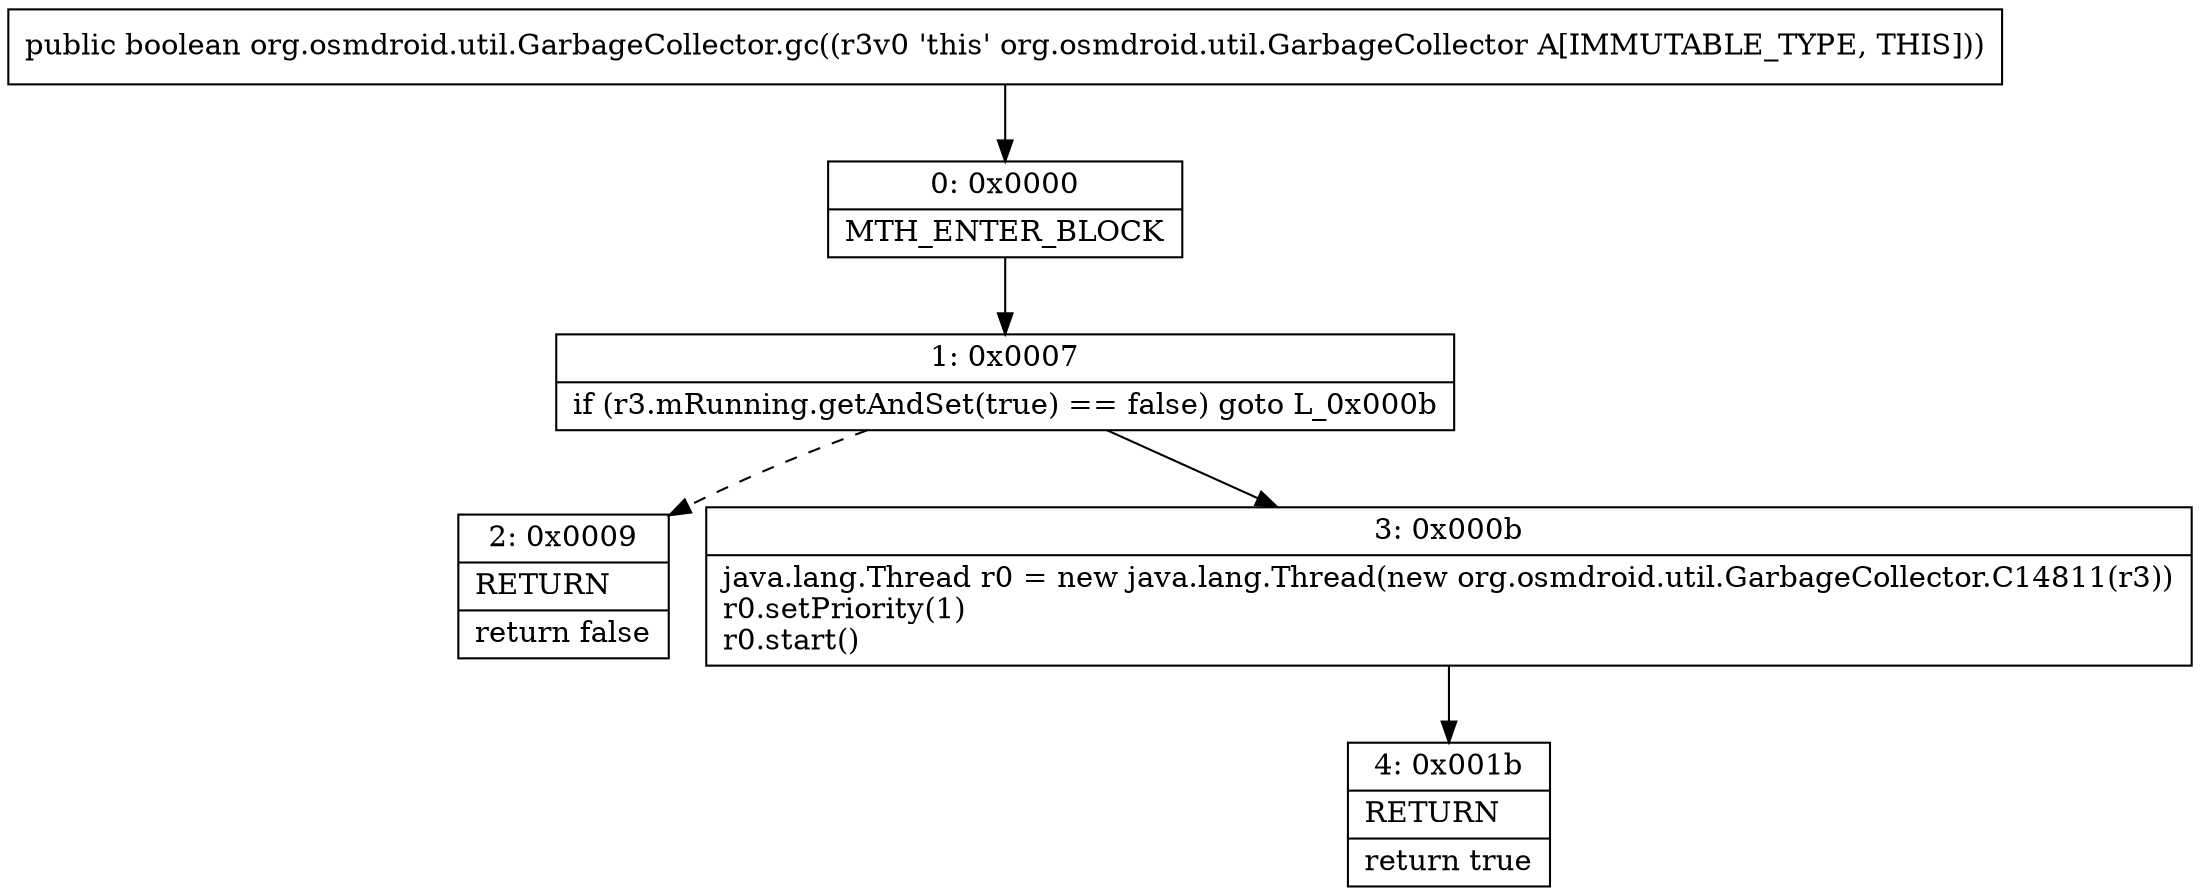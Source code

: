 digraph "CFG fororg.osmdroid.util.GarbageCollector.gc()Z" {
Node_0 [shape=record,label="{0\:\ 0x0000|MTH_ENTER_BLOCK\l}"];
Node_1 [shape=record,label="{1\:\ 0x0007|if (r3.mRunning.getAndSet(true) == false) goto L_0x000b\l}"];
Node_2 [shape=record,label="{2\:\ 0x0009|RETURN\l|return false\l}"];
Node_3 [shape=record,label="{3\:\ 0x000b|java.lang.Thread r0 = new java.lang.Thread(new org.osmdroid.util.GarbageCollector.C14811(r3))\lr0.setPriority(1)\lr0.start()\l}"];
Node_4 [shape=record,label="{4\:\ 0x001b|RETURN\l|return true\l}"];
MethodNode[shape=record,label="{public boolean org.osmdroid.util.GarbageCollector.gc((r3v0 'this' org.osmdroid.util.GarbageCollector A[IMMUTABLE_TYPE, THIS])) }"];
MethodNode -> Node_0;
Node_0 -> Node_1;
Node_1 -> Node_2[style=dashed];
Node_1 -> Node_3;
Node_3 -> Node_4;
}


